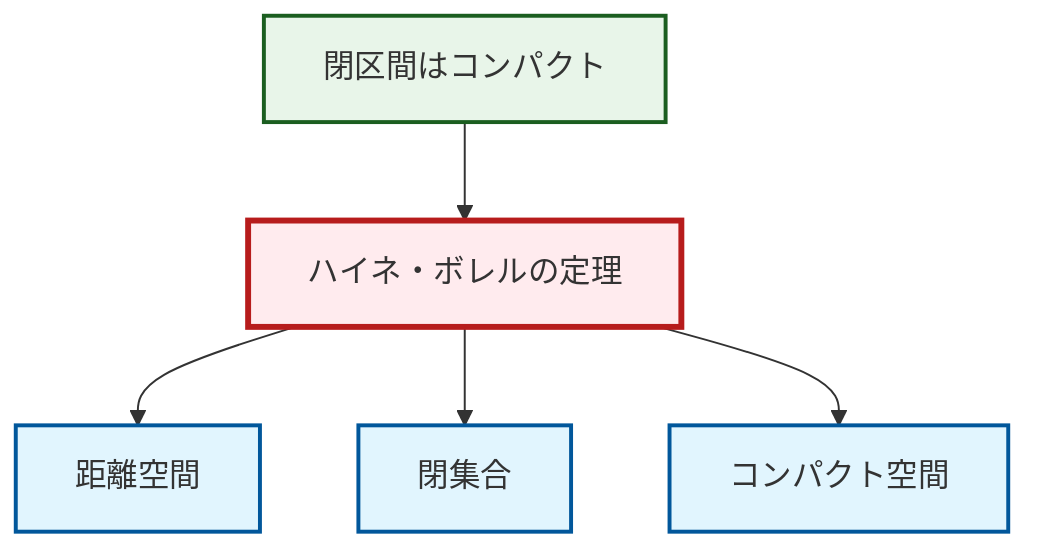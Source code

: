 graph TD
    classDef definition fill:#e1f5fe,stroke:#01579b,stroke-width:2px
    classDef theorem fill:#f3e5f5,stroke:#4a148c,stroke-width:2px
    classDef axiom fill:#fff3e0,stroke:#e65100,stroke-width:2px
    classDef example fill:#e8f5e9,stroke:#1b5e20,stroke-width:2px
    classDef current fill:#ffebee,stroke:#b71c1c,stroke-width:3px
    thm-heine-borel["ハイネ・ボレルの定理"]:::theorem
    def-metric-space["距離空間"]:::definition
    def-closed-set["閉集合"]:::definition
    def-compact["コンパクト空間"]:::definition
    ex-closed-interval-compact["閉区間はコンパクト"]:::example
    thm-heine-borel --> def-metric-space
    thm-heine-borel --> def-closed-set
    thm-heine-borel --> def-compact
    ex-closed-interval-compact --> thm-heine-borel
    class thm-heine-borel current